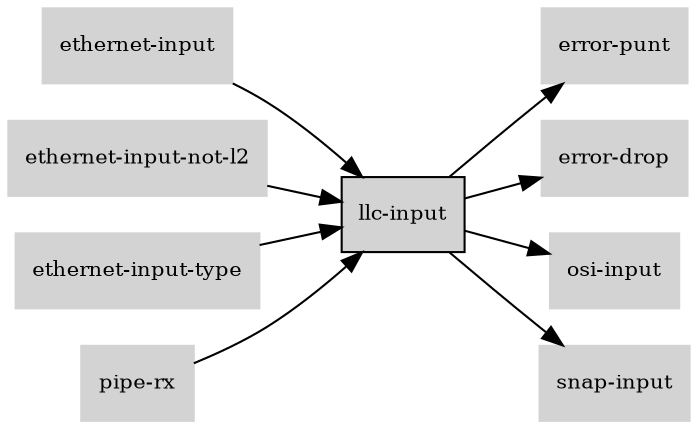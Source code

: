 digraph "llc_input_subgraph" {
  rankdir=LR;
  node [shape=box, style=filled, fontsize=10, color=lightgray, fontcolor=black, fillcolor=lightgray];
  "llc-input" [color=black, fontcolor=black, fillcolor=lightgray];
  edge [fontsize=8];
  "ethernet-input" -> "llc-input";
  "ethernet-input-not-l2" -> "llc-input";
  "ethernet-input-type" -> "llc-input";
  "llc-input" -> "error-punt";
  "llc-input" -> "error-drop";
  "llc-input" -> "osi-input";
  "llc-input" -> "snap-input";
  "pipe-rx" -> "llc-input";
}

